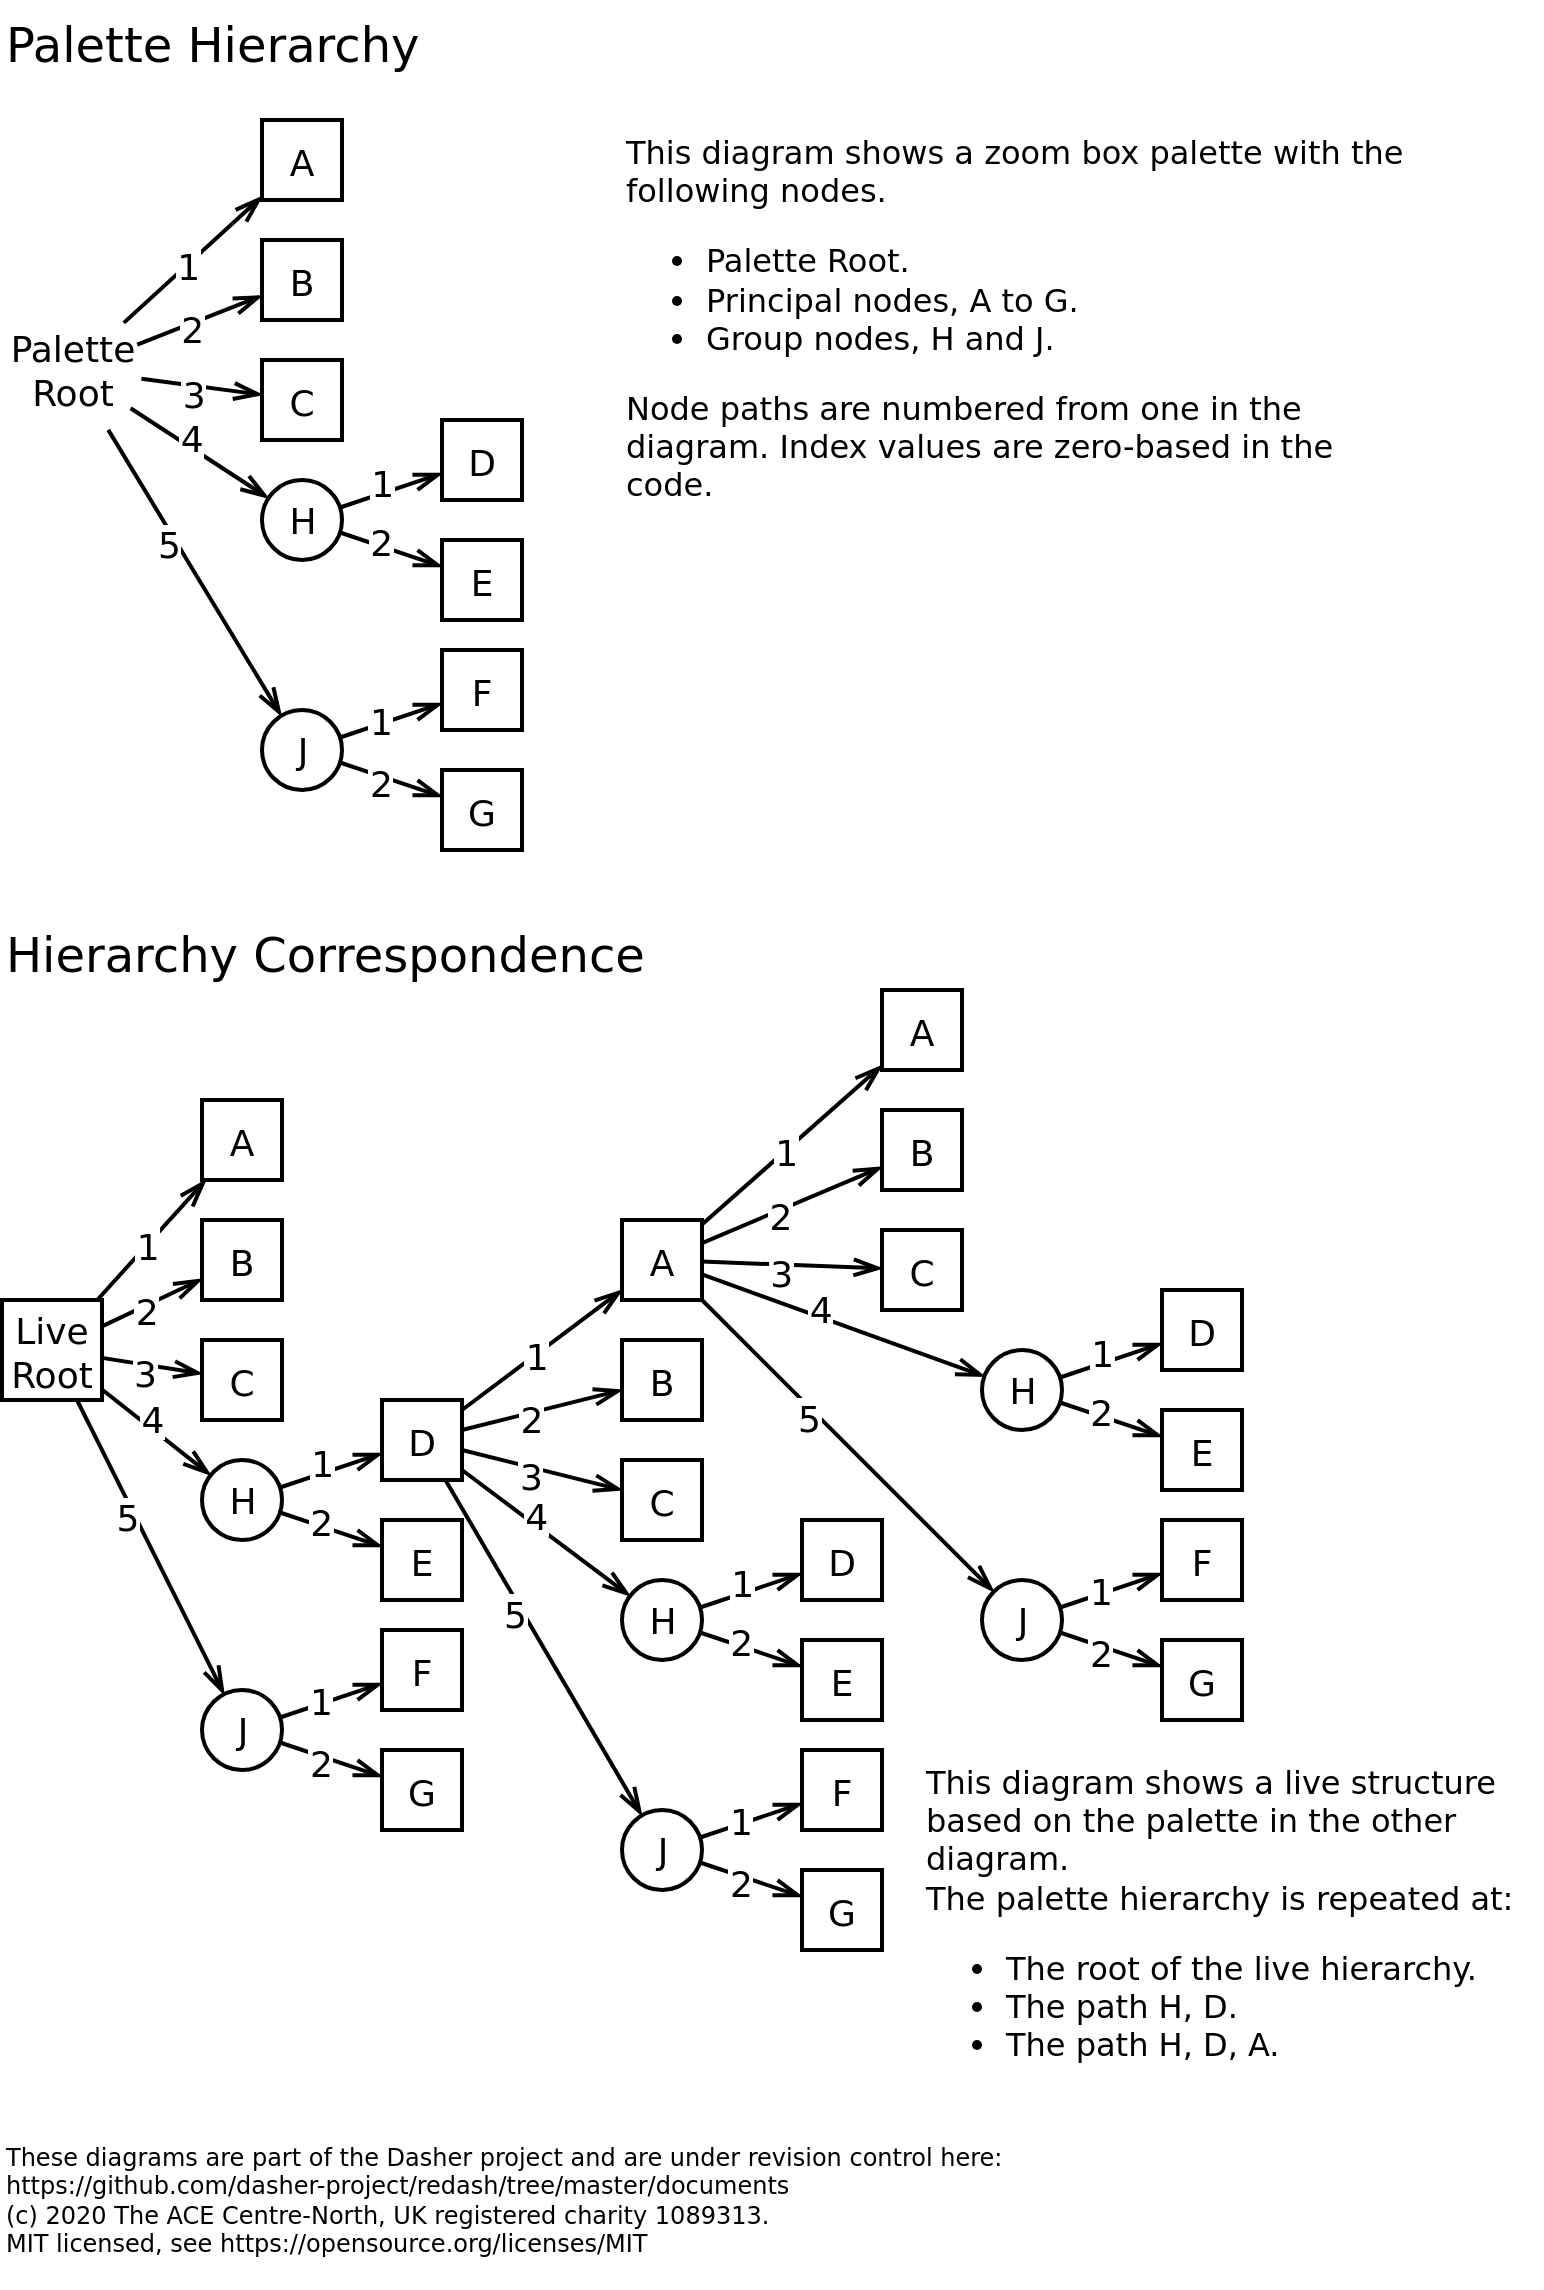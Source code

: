 <mxfile version="13.6.2" type="device"><diagram id="g4gpGZHWIscyPKEU3mQu" name="Page-1"><mxGraphModel dx="1102" dy="1000" grid="1" gridSize="10" guides="1" tooltips="1" connect="1" arrows="1" fold="1" page="1" pageScale="1" pageWidth="827" pageHeight="1169" math="0" shadow="0"><root><mxCell id="0"/><mxCell id="1" parent="0"/><mxCell id="ACXhhaMDTXynWgi84yWd-14" value="Palette Hierarchy" style="rounded=0;shadow=0;comic=0;labelBackgroundColor=none;strokeWidth=2;fillColor=none;fontFamily=DejaVu Sans;fontSize=24;fontColor=#000000;align=left;arcSize=20;spacingTop=0;spacingLeft=0;spacing=2;spacingBottom=0;spacingRight=0;points=[[0.2, 0], [0.4, 0], [0.6, 0], [0.8, 0], [0.5,1]];strokeColor=none;" parent="1" vertex="1"><mxGeometry x="40" y="25" width="490" height="40" as="geometry"/></mxCell><mxCell id="f4PTZ5k48entD9cV8Xlv-1" value="These diagrams are part of the Dasher project and are under revision control here:&#10;https://github.com/dasher-project/redash/tree/master/documents&#10;(c) 2020 The ACE Centre-North, UK registered charity 1089313.&#10;MIT licensed, see https://opensource.org/licenses/MIT&#10;" style="rounded=0;shadow=0;comic=0;labelBackgroundColor=none;strokeWidth=2;fillColor=none;fontFamily=DejaVu Sans;fontSize=12;fontColor=#000000;align=left;arcSize=20;spacingTop=0;spacingLeft=0;spacing=2;spacingBottom=0;spacingRight=0;points=[[0.2, 0], [0.4, 0], [0.6, 0], [0.8, 0], [0.5,1]];strokeColor=none;whiteSpace=wrap;verticalAlign=top;" parent="1" vertex="1"><mxGeometry x="40" y="1090" width="640" height="70" as="geometry"/></mxCell><mxCell id="L3-kGB9mgJet8HXjzUh9-4" value="1" style="endArrow=openThin;fontSize=18;strokeWidth=2;endFill=0;endSize=10;labelBackgroundColor=#ffffff;spacingTop=0;align=center;rounded=0;elbow=vertical;fontFamily=DejaVu Sans;startArrow=none;startFill=0;startSize=10;verticalAlign=middle;spacing=5;" parent="1" source="Pe3kKuOTnXyiqETmqdOa-8" target="Pe3kKuOTnXyiqETmqdOa-1" edge="1"><mxGeometry x="-0.062" width="50" height="50" relative="1" as="geometry"><mxPoint x="230" y="455" as="sourcePoint"/><mxPoint x="777.25" y="125" as="targetPoint"/><mxPoint as="offset"/></mxGeometry></mxCell><mxCell id="Pe3kKuOTnXyiqETmqdOa-1" value="A" style="rounded=0;shadow=0;comic=0;labelBackgroundColor=none;strokeColor=#000000;strokeWidth=2;fillColor=none;fontFamily=DejaVu Sans;fontSize=18;fontColor=#000000;align=center;arcSize=20;spacingTop=10;spacingLeft=10;spacing=2;spacingBottom=10;spacingRight=10;points=[[0.2, 0], [0.4, 0], [0.6, 0], [0.8, 0], [0.5,1]];verticalAlign=middle;" parent="1" vertex="1"><mxGeometry x="170" y="85" width="40" height="40" as="geometry"/></mxCell><mxCell id="Pe3kKuOTnXyiqETmqdOa-2" value="B" style="rounded=0;shadow=0;comic=0;labelBackgroundColor=none;strokeColor=#000000;strokeWidth=2;fillColor=none;fontFamily=DejaVu Sans;fontSize=18;fontColor=#000000;align=center;arcSize=20;spacingTop=10;spacingLeft=10;spacing=2;spacingBottom=10;spacingRight=10;points=[[0.2, 0], [0.4, 0], [0.6, 0], [0.8, 0], [0.5,1]];verticalAlign=middle;" parent="1" vertex="1"><mxGeometry x="170" y="145" width="40" height="40" as="geometry"/></mxCell><mxCell id="Pe3kKuOTnXyiqETmqdOa-3" value="D" style="rounded=0;shadow=0;comic=0;labelBackgroundColor=none;strokeColor=#000000;strokeWidth=2;fillColor=none;fontFamily=DejaVu Sans;fontSize=18;fontColor=#000000;align=center;arcSize=20;spacingTop=10;spacingLeft=10;spacing=2;spacingBottom=10;spacingRight=10;points=[[0.2, 0], [0.4, 0], [0.6, 0], [0.8, 0], [0.5,1]];verticalAlign=middle;" parent="1" vertex="1"><mxGeometry x="260" y="235" width="40" height="40" as="geometry"/></mxCell><mxCell id="Pe3kKuOTnXyiqETmqdOa-4" value="C" style="rounded=0;shadow=0;comic=0;labelBackgroundColor=none;strokeColor=#000000;strokeWidth=2;fillColor=none;fontFamily=DejaVu Sans;fontSize=18;fontColor=#000000;align=center;arcSize=20;spacingTop=10;spacingLeft=10;spacing=2;spacingBottom=10;spacingRight=10;points=[[0.2, 0], [0.4, 0], [0.6, 0], [0.8, 0], [0.5,1]];verticalAlign=middle;" parent="1" vertex="1"><mxGeometry x="170" y="205" width="40" height="40" as="geometry"/></mxCell><mxCell id="Pe3kKuOTnXyiqETmqdOa-6" value="E" style="rounded=0;shadow=0;comic=0;labelBackgroundColor=none;strokeColor=#000000;strokeWidth=2;fillColor=none;fontFamily=DejaVu Sans;fontSize=18;fontColor=#000000;align=center;arcSize=20;spacingTop=10;spacingLeft=10;spacing=2;spacingBottom=10;spacingRight=10;points=[[0.2, 0], [0.4, 0], [0.6, 0], [0.8, 0], [0.5,1]];verticalAlign=middle;" parent="1" vertex="1"><mxGeometry x="260" y="295" width="40" height="40" as="geometry"/></mxCell><mxCell id="Pe3kKuOTnXyiqETmqdOa-7" value="H" style="ellipse;html=1;aspect=fixed;strokeWidth=2;fontSize=18;align=center;fillColor=none;fontFamily=DejaVu Sans;" parent="1" vertex="1"><mxGeometry x="170" y="265" width="40" height="40" as="geometry"/></mxCell><mxCell id="Pe3kKuOTnXyiqETmqdOa-8" value="Palette&lt;br&gt;Root" style="ellipse;html=1;aspect=fixed;strokeWidth=2;fontSize=18;align=center;fillColor=none;strokeColor=none;fontFamily=DejaVu Sans;" parent="1" vertex="1"><mxGeometry x="40" y="175" width="70" height="70" as="geometry"/></mxCell><mxCell id="Pe3kKuOTnXyiqETmqdOa-9" value="2" style="endArrow=openThin;fontSize=18;strokeWidth=2;endFill=0;endSize=10;labelBackgroundColor=#ffffff;spacingTop=0;align=center;rounded=0;elbow=vertical;fontFamily=DejaVu Sans;startArrow=none;startFill=0;startSize=10;verticalAlign=middle;spacing=5;" parent="1" source="Pe3kKuOTnXyiqETmqdOa-8" target="Pe3kKuOTnXyiqETmqdOa-2" edge="1"><mxGeometry x="-0.139" y="-2" width="50" height="50" relative="1" as="geometry"><mxPoint x="106.679" y="162.549" as="sourcePoint"/><mxPoint x="170" y="126.429" as="targetPoint"/><mxPoint as="offset"/></mxGeometry></mxCell><mxCell id="Pe3kKuOTnXyiqETmqdOa-10" value="3" style="endArrow=openThin;fontSize=18;strokeWidth=2;endFill=0;endSize=10;labelBackgroundColor=#ffffff;spacingTop=0;align=center;rounded=0;elbow=vertical;fontFamily=DejaVu Sans;startArrow=none;startFill=0;startSize=10;verticalAlign=middle;spacing=5;" parent="1" source="Pe3kKuOTnXyiqETmqdOa-8" target="Pe3kKuOTnXyiqETmqdOa-4" edge="1"><mxGeometry x="-0.116" y="-3" width="50" height="50" relative="1" as="geometry"><mxPoint x="110.0" y="175" as="sourcePoint"/><mxPoint x="170" y="175" as="targetPoint"/><mxPoint as="offset"/></mxGeometry></mxCell><mxCell id="Pe3kKuOTnXyiqETmqdOa-11" value="4" style="endArrow=openThin;fontSize=18;strokeWidth=2;endFill=0;endSize=10;labelBackgroundColor=#ffffff;spacingTop=0;align=center;rounded=0;elbow=vertical;fontFamily=DejaVu Sans;startArrow=none;startFill=0;startSize=10;verticalAlign=middle;spacing=5;" parent="1" source="Pe3kKuOTnXyiqETmqdOa-8" target="Pe3kKuOTnXyiqETmqdOa-7" edge="1"><mxGeometry x="-0.183" y="5" width="50" height="50" relative="1" as="geometry"><mxPoint x="106.679" y="187.451" as="sourcePoint"/><mxPoint x="170" y="223.571" as="targetPoint"/><mxPoint as="offset"/></mxGeometry></mxCell><mxCell id="Pe3kKuOTnXyiqETmqdOa-12" value="1" style="endArrow=openThin;fontSize=18;strokeWidth=2;endFill=0;endSize=10;labelBackgroundColor=#ffffff;spacingTop=0;align=center;rounded=0;elbow=vertical;fontFamily=DejaVu Sans;startArrow=none;startFill=0;startSize=10;verticalAlign=middle;spacing=5;" parent="1" source="Pe3kKuOTnXyiqETmqdOa-7" target="Pe3kKuOTnXyiqETmqdOa-3" edge="1"><mxGeometry x="-0.097" y="6" width="50" height="50" relative="1" as="geometry"><mxPoint x="111.455" y="193.821" as="sourcePoint"/><mxPoint x="186.86" y="279.922" as="targetPoint"/><mxPoint as="offset"/></mxGeometry></mxCell><mxCell id="Pe3kKuOTnXyiqETmqdOa-13" value="2" style="endArrow=openThin;fontSize=18;strokeWidth=2;endFill=0;endSize=10;labelBackgroundColor=#ffffff;spacingTop=0;align=center;rounded=0;elbow=vertical;fontFamily=DejaVu Sans;startArrow=none;startFill=0;startSize=10;verticalAlign=middle;spacing=5;" parent="1" source="Pe3kKuOTnXyiqETmqdOa-7" target="Pe3kKuOTnXyiqETmqdOa-6" edge="1"><mxGeometry x="-0.215" y="3" width="50" height="50" relative="1" as="geometry"><mxPoint x="218.405" y="287.173" as="sourcePoint"/><mxPoint x="250" y="273.571" as="targetPoint"/><mxPoint as="offset"/></mxGeometry></mxCell><mxCell id="Pe3kKuOTnXyiqETmqdOa-14" value="F" style="rounded=0;shadow=0;comic=0;labelBackgroundColor=none;strokeColor=#000000;strokeWidth=2;fillColor=none;fontFamily=DejaVu Sans;fontSize=18;fontColor=#000000;align=center;arcSize=20;spacingTop=10;spacingLeft=10;spacing=2;spacingBottom=10;spacingRight=10;points=[[0.2, 0], [0.4, 0], [0.6, 0], [0.8, 0], [0.5,1]];verticalAlign=middle;" parent="1" vertex="1"><mxGeometry x="260" y="350" width="40" height="40" as="geometry"/></mxCell><mxCell id="Pe3kKuOTnXyiqETmqdOa-15" value="G" style="rounded=0;shadow=0;comic=0;labelBackgroundColor=none;strokeColor=#000000;strokeWidth=2;fillColor=none;fontFamily=DejaVu Sans;fontSize=18;fontColor=#000000;align=center;arcSize=20;spacingTop=10;spacingLeft=10;spacing=2;spacingBottom=10;spacingRight=10;points=[[0.2, 0], [0.4, 0], [0.6, 0], [0.8, 0], [0.5,1]];verticalAlign=middle;" parent="1" vertex="1"><mxGeometry x="260" y="410" width="40" height="40" as="geometry"/></mxCell><mxCell id="Pe3kKuOTnXyiqETmqdOa-16" value="J" style="ellipse;html=1;aspect=fixed;strokeWidth=2;fontSize=18;align=center;fillColor=none;fontFamily=DejaVu Sans;" parent="1" vertex="1"><mxGeometry x="170" y="380" width="40" height="40" as="geometry"/></mxCell><mxCell id="Pe3kKuOTnXyiqETmqdOa-17" value="1" style="endArrow=openThin;fontSize=18;strokeWidth=2;endFill=0;endSize=10;labelBackgroundColor=#ffffff;spacingTop=0;align=center;rounded=0;elbow=vertical;fontFamily=DejaVu Sans;startArrow=none;startFill=0;startSize=10;verticalAlign=middle;spacing=5;" parent="1" source="Pe3kKuOTnXyiqETmqdOa-16" target="Pe3kKuOTnXyiqETmqdOa-14" edge="1"><mxGeometry x="-0.156" y="2" width="50" height="50" relative="1" as="geometry"><mxPoint x="111.455" y="308.821" as="sourcePoint"/><mxPoint x="186.86" y="394.922" as="targetPoint"/><mxPoint as="offset"/></mxGeometry></mxCell><mxCell id="Pe3kKuOTnXyiqETmqdOa-18" value="2" style="endArrow=openThin;fontSize=18;strokeWidth=2;endFill=0;endSize=10;labelBackgroundColor=#ffffff;spacingTop=0;align=center;rounded=0;elbow=vertical;fontFamily=DejaVu Sans;startArrow=none;startFill=0;startSize=10;verticalAlign=middle;spacing=5;" parent="1" source="Pe3kKuOTnXyiqETmqdOa-16" target="Pe3kKuOTnXyiqETmqdOa-15" edge="1"><mxGeometry x="-0.156" y="-2" width="50" height="50" relative="1" as="geometry"><mxPoint x="218.405" y="402.173" as="sourcePoint"/><mxPoint x="250" y="388.571" as="targetPoint"/><mxPoint as="offset"/></mxGeometry></mxCell><mxCell id="Pe3kKuOTnXyiqETmqdOa-19" value="5" style="endArrow=openThin;fontSize=18;strokeWidth=2;endFill=0;endSize=10;labelBackgroundColor=#ffffff;spacingTop=0;align=center;rounded=0;elbow=vertical;fontFamily=DejaVu Sans;startArrow=none;startFill=0;startSize=10;verticalAlign=middle;spacing=5;" parent="1" source="Pe3kKuOTnXyiqETmqdOa-8" target="Pe3kKuOTnXyiqETmqdOa-16" edge="1"><mxGeometry x="-0.234" y="-3" width="50" height="50" relative="1" as="geometry"><mxPoint x="101.455" y="193.821" as="sourcePoint"/><mxPoint x="176.86" y="279.922" as="targetPoint"/><mxPoint as="offset"/></mxGeometry></mxCell><mxCell id="Pe3kKuOTnXyiqETmqdOa-20" value="1" style="endArrow=openThin;fontSize=18;strokeWidth=2;endFill=0;endSize=10;labelBackgroundColor=#ffffff;spacingTop=0;align=center;rounded=0;elbow=vertical;fontFamily=DejaVu Sans;startArrow=none;startFill=0;startSize=10;verticalAlign=middle;spacing=5;" parent="1" source="Pe3kKuOTnXyiqETmqdOa-58" target="Pe3kKuOTnXyiqETmqdOa-21" edge="1"><mxGeometry x="-0.062" width="50" height="50" relative="1" as="geometry"><mxPoint x="79.749" y="675.251" as="sourcePoint"/><mxPoint x="747.25" y="615" as="targetPoint"/><mxPoint as="offset"/></mxGeometry></mxCell><mxCell id="Pe3kKuOTnXyiqETmqdOa-21" value="A" style="rounded=0;shadow=0;comic=0;labelBackgroundColor=none;strokeColor=#000000;strokeWidth=2;fillColor=none;fontFamily=DejaVu Sans;fontSize=18;fontColor=#000000;align=center;arcSize=20;spacingTop=10;spacingLeft=10;spacing=2;spacingBottom=10;spacingRight=10;points=[[0.2, 0], [0.4, 0], [0.6, 0], [0.8, 0], [0.5,1]];verticalAlign=middle;" parent="1" vertex="1"><mxGeometry x="140" y="575" width="40" height="40" as="geometry"/></mxCell><mxCell id="Pe3kKuOTnXyiqETmqdOa-22" value="B" style="rounded=0;shadow=0;comic=0;labelBackgroundColor=none;strokeColor=#000000;strokeWidth=2;fillColor=none;fontFamily=DejaVu Sans;fontSize=18;fontColor=#000000;align=center;arcSize=20;spacingTop=10;spacingLeft=10;spacing=2;spacingBottom=10;spacingRight=10;points=[[0.2, 0], [0.4, 0], [0.6, 0], [0.8, 0], [0.5,1]];verticalAlign=middle;" parent="1" vertex="1"><mxGeometry x="140" y="635" width="40" height="40" as="geometry"/></mxCell><mxCell id="Pe3kKuOTnXyiqETmqdOa-23" value="D" style="rounded=0;shadow=0;comic=0;labelBackgroundColor=none;strokeColor=#000000;strokeWidth=2;fillColor=none;fontFamily=DejaVu Sans;fontSize=18;fontColor=#000000;align=center;arcSize=20;spacingTop=10;spacingLeft=10;spacing=2;spacingBottom=10;spacingRight=10;points=[[0.2, 0], [0.4, 0], [0.6, 0], [0.8, 0], [0.5,1]];verticalAlign=middle;" parent="1" vertex="1"><mxGeometry x="230" y="725" width="40" height="40" as="geometry"/></mxCell><mxCell id="Pe3kKuOTnXyiqETmqdOa-24" value="C" style="rounded=0;shadow=0;comic=0;labelBackgroundColor=none;strokeColor=#000000;strokeWidth=2;fillColor=none;fontFamily=DejaVu Sans;fontSize=18;fontColor=#000000;align=center;arcSize=20;spacingTop=10;spacingLeft=10;spacing=2;spacingBottom=10;spacingRight=10;points=[[0.2, 0], [0.4, 0], [0.6, 0], [0.8, 0], [0.5,1]];verticalAlign=middle;" parent="1" vertex="1"><mxGeometry x="140" y="695" width="40" height="40" as="geometry"/></mxCell><mxCell id="Pe3kKuOTnXyiqETmqdOa-25" value="E" style="rounded=0;shadow=0;comic=0;labelBackgroundColor=none;strokeColor=#000000;strokeWidth=2;fillColor=none;fontFamily=DejaVu Sans;fontSize=18;fontColor=#000000;align=center;arcSize=20;spacingTop=10;spacingLeft=10;spacing=2;spacingBottom=10;spacingRight=10;points=[[0.2, 0], [0.4, 0], [0.6, 0], [0.8, 0], [0.5,1]];verticalAlign=middle;" parent="1" vertex="1"><mxGeometry x="230" y="785" width="40" height="40" as="geometry"/></mxCell><mxCell id="Pe3kKuOTnXyiqETmqdOa-26" value="H" style="ellipse;html=1;aspect=fixed;strokeWidth=2;fontSize=18;align=center;fillColor=none;fontFamily=DejaVu Sans;" parent="1" vertex="1"><mxGeometry x="140" y="755" width="40" height="40" as="geometry"/></mxCell><mxCell id="Pe3kKuOTnXyiqETmqdOa-28" value="2" style="endArrow=openThin;fontSize=18;strokeWidth=2;endFill=0;endSize=10;labelBackgroundColor=#ffffff;spacingTop=0;align=center;rounded=0;elbow=vertical;fontFamily=DejaVu Sans;startArrow=none;startFill=0;startSize=10;verticalAlign=middle;spacing=5;" parent="1" source="Pe3kKuOTnXyiqETmqdOa-58" target="Pe3kKuOTnXyiqETmqdOa-22" edge="1"><mxGeometry x="-0.139" y="-2" width="50" height="50" relative="1" as="geometry"><mxPoint x="87.308" y="686.538" as="sourcePoint"/><mxPoint x="140" y="616.429" as="targetPoint"/><mxPoint as="offset"/></mxGeometry></mxCell><mxCell id="Pe3kKuOTnXyiqETmqdOa-29" value="3" style="endArrow=openThin;fontSize=18;strokeWidth=2;endFill=0;endSize=10;labelBackgroundColor=#ffffff;spacingTop=0;align=center;rounded=0;elbow=vertical;fontFamily=DejaVu Sans;startArrow=none;startFill=0;startSize=10;verticalAlign=middle;spacing=5;" parent="1" source="Pe3kKuOTnXyiqETmqdOa-58" target="Pe3kKuOTnXyiqETmqdOa-24" edge="1"><mxGeometry x="-0.116" y="-3" width="50" height="50" relative="1" as="geometry"><mxPoint x="89.667" y="704.815" as="sourcePoint"/><mxPoint x="140" y="665" as="targetPoint"/><mxPoint as="offset"/></mxGeometry></mxCell><mxCell id="Pe3kKuOTnXyiqETmqdOa-30" value="4" style="endArrow=openThin;fontSize=18;strokeWidth=2;endFill=0;endSize=10;labelBackgroundColor=#ffffff;spacingTop=0;align=center;rounded=0;elbow=vertical;fontFamily=DejaVu Sans;startArrow=none;startFill=0;startSize=10;verticalAlign=middle;spacing=5;" parent="1" source="Pe3kKuOTnXyiqETmqdOa-58" target="Pe3kKuOTnXyiqETmqdOa-26" edge="1"><mxGeometry x="-0.183" y="5" width="50" height="50" relative="1" as="geometry"><mxPoint x="83.583" y="720.199" as="sourcePoint"/><mxPoint x="140" y="713.571" as="targetPoint"/><mxPoint as="offset"/></mxGeometry></mxCell><mxCell id="Pe3kKuOTnXyiqETmqdOa-31" value="1" style="endArrow=openThin;fontSize=18;strokeWidth=2;endFill=0;endSize=10;labelBackgroundColor=#ffffff;spacingTop=0;align=center;rounded=0;elbow=vertical;fontFamily=DejaVu Sans;startArrow=none;startFill=0;startSize=10;verticalAlign=middle;spacing=5;" parent="1" source="Pe3kKuOTnXyiqETmqdOa-26" target="Pe3kKuOTnXyiqETmqdOa-23" edge="1"><mxGeometry x="-0.097" y="6" width="50" height="50" relative="1" as="geometry"><mxPoint x="81.455" y="683.821" as="sourcePoint"/><mxPoint x="156.86" y="769.922" as="targetPoint"/><mxPoint as="offset"/></mxGeometry></mxCell><mxCell id="Pe3kKuOTnXyiqETmqdOa-32" value="2" style="endArrow=openThin;fontSize=18;strokeWidth=2;endFill=0;endSize=10;labelBackgroundColor=#ffffff;spacingTop=0;align=center;rounded=0;elbow=vertical;fontFamily=DejaVu Sans;startArrow=none;startFill=0;startSize=10;verticalAlign=middle;spacing=5;" parent="1" source="Pe3kKuOTnXyiqETmqdOa-26" target="Pe3kKuOTnXyiqETmqdOa-25" edge="1"><mxGeometry x="-0.215" y="3" width="50" height="50" relative="1" as="geometry"><mxPoint x="188.405" y="777.173" as="sourcePoint"/><mxPoint x="220" y="763.571" as="targetPoint"/><mxPoint as="offset"/></mxGeometry></mxCell><mxCell id="Pe3kKuOTnXyiqETmqdOa-33" value="F" style="rounded=0;shadow=0;comic=0;labelBackgroundColor=none;strokeColor=#000000;strokeWidth=2;fillColor=none;fontFamily=DejaVu Sans;fontSize=18;fontColor=#000000;align=center;arcSize=20;spacingTop=10;spacingLeft=10;spacing=2;spacingBottom=10;spacingRight=10;points=[[0.2, 0], [0.4, 0], [0.6, 0], [0.8, 0], [0.5,1]];verticalAlign=middle;" parent="1" vertex="1"><mxGeometry x="230" y="840" width="40" height="40" as="geometry"/></mxCell><mxCell id="Pe3kKuOTnXyiqETmqdOa-34" value="G" style="rounded=0;shadow=0;comic=0;labelBackgroundColor=none;strokeColor=#000000;strokeWidth=2;fillColor=none;fontFamily=DejaVu Sans;fontSize=18;fontColor=#000000;align=center;arcSize=20;spacingTop=10;spacingLeft=10;spacing=2;spacingBottom=10;spacingRight=10;points=[[0.2, 0], [0.4, 0], [0.6, 0], [0.8, 0], [0.5,1]];verticalAlign=middle;" parent="1" vertex="1"><mxGeometry x="230" y="900" width="40" height="40" as="geometry"/></mxCell><mxCell id="Pe3kKuOTnXyiqETmqdOa-35" value="J" style="ellipse;html=1;aspect=fixed;strokeWidth=2;fontSize=18;align=center;fillColor=none;fontFamily=DejaVu Sans;" parent="1" vertex="1"><mxGeometry x="140" y="870" width="40" height="40" as="geometry"/></mxCell><mxCell id="Pe3kKuOTnXyiqETmqdOa-36" value="1" style="endArrow=openThin;fontSize=18;strokeWidth=2;endFill=0;endSize=10;labelBackgroundColor=#ffffff;spacingTop=0;align=center;rounded=0;elbow=vertical;fontFamily=DejaVu Sans;startArrow=none;startFill=0;startSize=10;verticalAlign=middle;spacing=5;" parent="1" source="Pe3kKuOTnXyiqETmqdOa-35" target="Pe3kKuOTnXyiqETmqdOa-33" edge="1"><mxGeometry x="-0.156" y="2" width="50" height="50" relative="1" as="geometry"><mxPoint x="81.455" y="798.821" as="sourcePoint"/><mxPoint x="156.86" y="884.922" as="targetPoint"/><mxPoint as="offset"/></mxGeometry></mxCell><mxCell id="Pe3kKuOTnXyiqETmqdOa-37" value="2" style="endArrow=openThin;fontSize=18;strokeWidth=2;endFill=0;endSize=10;labelBackgroundColor=#ffffff;spacingTop=0;align=center;rounded=0;elbow=vertical;fontFamily=DejaVu Sans;startArrow=none;startFill=0;startSize=10;verticalAlign=middle;spacing=5;" parent="1" source="Pe3kKuOTnXyiqETmqdOa-35" target="Pe3kKuOTnXyiqETmqdOa-34" edge="1"><mxGeometry x="-0.156" y="-2" width="50" height="50" relative="1" as="geometry"><mxPoint x="188.405" y="892.173" as="sourcePoint"/><mxPoint x="220" y="878.571" as="targetPoint"/><mxPoint as="offset"/></mxGeometry></mxCell><mxCell id="Pe3kKuOTnXyiqETmqdOa-38" value="5" style="endArrow=openThin;fontSize=18;strokeWidth=2;endFill=0;endSize=10;labelBackgroundColor=#ffffff;spacingTop=0;align=center;rounded=0;elbow=vertical;fontFamily=DejaVu Sans;startArrow=none;startFill=0;startSize=10;verticalAlign=middle;spacing=5;" parent="1" source="Pe3kKuOTnXyiqETmqdOa-58" target="Pe3kKuOTnXyiqETmqdOa-35" edge="1"><mxGeometry x="-0.234" y="-3" width="50" height="50" relative="1" as="geometry"><mxPoint x="71.98" y="730.605" as="sourcePoint"/><mxPoint x="146.86" y="769.922" as="targetPoint"/><mxPoint as="offset"/></mxGeometry></mxCell><mxCell id="Pe3kKuOTnXyiqETmqdOa-39" value="1" style="endArrow=openThin;fontSize=18;strokeWidth=2;endFill=0;endSize=10;labelBackgroundColor=#ffffff;spacingTop=0;align=center;rounded=0;elbow=vertical;fontFamily=DejaVu Sans;startArrow=none;startFill=0;startSize=10;verticalAlign=middle;spacing=5;" parent="1" source="Pe3kKuOTnXyiqETmqdOa-23" target="Pe3kKuOTnXyiqETmqdOa-40" edge="1"><mxGeometry x="-0.062" width="50" height="50" relative="1" as="geometry"><mxPoint x="274.288" y="734.095" as="sourcePoint"/><mxPoint x="957.25" y="675" as="targetPoint"/><mxPoint as="offset"/></mxGeometry></mxCell><mxCell id="Pe3kKuOTnXyiqETmqdOa-40" value="A" style="rounded=0;shadow=0;comic=0;labelBackgroundColor=none;strokeColor=#000000;strokeWidth=2;fillColor=none;fontFamily=DejaVu Sans;fontSize=18;fontColor=#000000;align=center;arcSize=20;spacingTop=10;spacingLeft=10;spacing=2;spacingBottom=10;spacingRight=10;points=[[0.2, 0], [0.4, 0], [0.6, 0], [0.8, 0], [0.5,1]];verticalAlign=middle;" parent="1" vertex="1"><mxGeometry x="350" y="635" width="40" height="40" as="geometry"/></mxCell><mxCell id="Pe3kKuOTnXyiqETmqdOa-41" value="B" style="rounded=0;shadow=0;comic=0;labelBackgroundColor=none;strokeColor=#000000;strokeWidth=2;fillColor=none;fontFamily=DejaVu Sans;fontSize=18;fontColor=#000000;align=center;arcSize=20;spacingTop=10;spacingLeft=10;spacing=2;spacingBottom=10;spacingRight=10;points=[[0.2, 0], [0.4, 0], [0.6, 0], [0.8, 0], [0.5,1]];verticalAlign=middle;" parent="1" vertex="1"><mxGeometry x="350" y="695" width="40" height="40" as="geometry"/></mxCell><mxCell id="Pe3kKuOTnXyiqETmqdOa-42" value="D" style="rounded=0;shadow=0;comic=0;labelBackgroundColor=none;strokeColor=#000000;strokeWidth=2;fillColor=none;fontFamily=DejaVu Sans;fontSize=18;fontColor=#000000;align=center;arcSize=20;spacingTop=10;spacingLeft=10;spacing=2;spacingBottom=10;spacingRight=10;points=[[0.2, 0], [0.4, 0], [0.6, 0], [0.8, 0], [0.5,1]];verticalAlign=middle;" parent="1" vertex="1"><mxGeometry x="440" y="785" width="40" height="40" as="geometry"/></mxCell><mxCell id="Pe3kKuOTnXyiqETmqdOa-43" value="C" style="rounded=0;shadow=0;comic=0;labelBackgroundColor=none;strokeColor=#000000;strokeWidth=2;fillColor=none;fontFamily=DejaVu Sans;fontSize=18;fontColor=#000000;align=center;arcSize=20;spacingTop=10;spacingLeft=10;spacing=2;spacingBottom=10;spacingRight=10;points=[[0.2, 0], [0.4, 0], [0.6, 0], [0.8, 0], [0.5,1]];verticalAlign=middle;" parent="1" vertex="1"><mxGeometry x="350" y="755" width="40" height="40" as="geometry"/></mxCell><mxCell id="Pe3kKuOTnXyiqETmqdOa-44" value="E" style="rounded=0;shadow=0;comic=0;labelBackgroundColor=none;strokeColor=#000000;strokeWidth=2;fillColor=none;fontFamily=DejaVu Sans;fontSize=18;fontColor=#000000;align=center;arcSize=20;spacingTop=10;spacingLeft=10;spacing=2;spacingBottom=10;spacingRight=10;points=[[0.2, 0], [0.4, 0], [0.6, 0], [0.8, 0], [0.5,1]];verticalAlign=middle;" parent="1" vertex="1"><mxGeometry x="440" y="845" width="40" height="40" as="geometry"/></mxCell><mxCell id="Pe3kKuOTnXyiqETmqdOa-45" value="H" style="ellipse;html=1;aspect=fixed;strokeWidth=2;fontSize=18;align=center;fillColor=none;fontFamily=DejaVu Sans;" parent="1" vertex="1"><mxGeometry x="350" y="815" width="40" height="40" as="geometry"/></mxCell><mxCell id="Pe3kKuOTnXyiqETmqdOa-47" value="2" style="endArrow=openThin;fontSize=18;strokeWidth=2;endFill=0;endSize=10;labelBackgroundColor=#ffffff;spacingTop=0;align=center;rounded=0;elbow=vertical;fontFamily=DejaVu Sans;startArrow=none;startFill=0;startSize=10;verticalAlign=middle;spacing=5;" parent="1" source="Pe3kKuOTnXyiqETmqdOa-23" target="Pe3kKuOTnXyiqETmqdOa-41" edge="1"><mxGeometry x="-0.139" y="-2" width="50" height="50" relative="1" as="geometry"><mxPoint x="278.934" y="742.778" as="sourcePoint"/><mxPoint x="350" y="676.429" as="targetPoint"/><mxPoint as="offset"/></mxGeometry></mxCell><mxCell id="Pe3kKuOTnXyiqETmqdOa-48" value="3" style="endArrow=openThin;fontSize=18;strokeWidth=2;endFill=0;endSize=10;labelBackgroundColor=#ffffff;spacingTop=0;align=center;rounded=0;elbow=vertical;fontFamily=DejaVu Sans;startArrow=none;startFill=0;startSize=10;verticalAlign=middle;spacing=5;" parent="1" source="Pe3kKuOTnXyiqETmqdOa-23" target="Pe3kKuOTnXyiqETmqdOa-43" edge="1"><mxGeometry x="-0.116" y="-3" width="50" height="50" relative="1" as="geometry"><mxPoint x="279.446" y="755.232" as="sourcePoint"/><mxPoint x="350" y="725" as="targetPoint"/><mxPoint as="offset"/></mxGeometry></mxCell><mxCell id="Pe3kKuOTnXyiqETmqdOa-49" value="4" style="endArrow=openThin;fontSize=18;strokeWidth=2;endFill=0;endSize=10;labelBackgroundColor=#ffffff;spacingTop=0;align=center;rounded=0;elbow=vertical;fontFamily=DejaVu Sans;startArrow=none;startFill=0;startSize=10;verticalAlign=middle;spacing=5;" parent="1" source="Pe3kKuOTnXyiqETmqdOa-23" target="Pe3kKuOTnXyiqETmqdOa-45" edge="1"><mxGeometry x="-0.183" y="5" width="50" height="50" relative="1" as="geometry"><mxPoint x="275.097" y="764.869" as="sourcePoint"/><mxPoint x="350" y="773.571" as="targetPoint"/><mxPoint as="offset"/></mxGeometry></mxCell><mxCell id="Pe3kKuOTnXyiqETmqdOa-50" value="1" style="endArrow=openThin;fontSize=18;strokeWidth=2;endFill=0;endSize=10;labelBackgroundColor=#ffffff;spacingTop=0;align=center;rounded=0;elbow=vertical;fontFamily=DejaVu Sans;startArrow=none;startFill=0;startSize=10;verticalAlign=middle;spacing=5;" parent="1" source="Pe3kKuOTnXyiqETmqdOa-45" target="Pe3kKuOTnXyiqETmqdOa-42" edge="1"><mxGeometry x="-0.097" y="6" width="50" height="50" relative="1" as="geometry"><mxPoint x="291.455" y="743.821" as="sourcePoint"/><mxPoint x="366.86" y="829.922" as="targetPoint"/><mxPoint as="offset"/></mxGeometry></mxCell><mxCell id="Pe3kKuOTnXyiqETmqdOa-51" value="2" style="endArrow=openThin;fontSize=18;strokeWidth=2;endFill=0;endSize=10;labelBackgroundColor=#ffffff;spacingTop=0;align=center;rounded=0;elbow=vertical;fontFamily=DejaVu Sans;startArrow=none;startFill=0;startSize=10;verticalAlign=middle;spacing=5;" parent="1" source="Pe3kKuOTnXyiqETmqdOa-45" target="Pe3kKuOTnXyiqETmqdOa-44" edge="1"><mxGeometry x="-0.215" y="3" width="50" height="50" relative="1" as="geometry"><mxPoint x="398.405" y="837.173" as="sourcePoint"/><mxPoint x="430" y="823.571" as="targetPoint"/><mxPoint as="offset"/></mxGeometry></mxCell><mxCell id="Pe3kKuOTnXyiqETmqdOa-52" value="F" style="rounded=0;shadow=0;comic=0;labelBackgroundColor=none;strokeColor=#000000;strokeWidth=2;fillColor=none;fontFamily=DejaVu Sans;fontSize=18;fontColor=#000000;align=center;arcSize=20;spacingTop=10;spacingLeft=10;spacing=2;spacingBottom=10;spacingRight=10;points=[[0.2, 0], [0.4, 0], [0.6, 0], [0.8, 0], [0.5,1]];verticalAlign=middle;" parent="1" vertex="1"><mxGeometry x="440" y="900" width="40" height="40" as="geometry"/></mxCell><mxCell id="Pe3kKuOTnXyiqETmqdOa-53" value="G" style="rounded=0;shadow=0;comic=0;labelBackgroundColor=none;strokeColor=#000000;strokeWidth=2;fillColor=none;fontFamily=DejaVu Sans;fontSize=18;fontColor=#000000;align=center;arcSize=20;spacingTop=10;spacingLeft=10;spacing=2;spacingBottom=10;spacingRight=10;points=[[0.2, 0], [0.4, 0], [0.6, 0], [0.8, 0], [0.5,1]];verticalAlign=middle;" parent="1" vertex="1"><mxGeometry x="440" y="960" width="40" height="40" as="geometry"/></mxCell><mxCell id="Pe3kKuOTnXyiqETmqdOa-54" value="J" style="ellipse;html=1;aspect=fixed;strokeWidth=2;fontSize=18;align=center;fillColor=none;fontFamily=DejaVu Sans;" parent="1" vertex="1"><mxGeometry x="350" y="930" width="40" height="40" as="geometry"/></mxCell><mxCell id="Pe3kKuOTnXyiqETmqdOa-55" value="1" style="endArrow=openThin;fontSize=18;strokeWidth=2;endFill=0;endSize=10;labelBackgroundColor=#ffffff;spacingTop=0;align=center;rounded=0;elbow=vertical;fontFamily=DejaVu Sans;startArrow=none;startFill=0;startSize=10;verticalAlign=middle;spacing=5;" parent="1" source="Pe3kKuOTnXyiqETmqdOa-54" target="Pe3kKuOTnXyiqETmqdOa-52" edge="1"><mxGeometry x="-0.156" y="2" width="50" height="50" relative="1" as="geometry"><mxPoint x="291.455" y="858.821" as="sourcePoint"/><mxPoint x="366.86" y="944.922" as="targetPoint"/><mxPoint as="offset"/></mxGeometry></mxCell><mxCell id="Pe3kKuOTnXyiqETmqdOa-56" value="2" style="endArrow=openThin;fontSize=18;strokeWidth=2;endFill=0;endSize=10;labelBackgroundColor=#ffffff;spacingTop=0;align=center;rounded=0;elbow=vertical;fontFamily=DejaVu Sans;startArrow=none;startFill=0;startSize=10;verticalAlign=middle;spacing=5;" parent="1" source="Pe3kKuOTnXyiqETmqdOa-54" target="Pe3kKuOTnXyiqETmqdOa-53" edge="1"><mxGeometry x="-0.156" y="-2" width="50" height="50" relative="1" as="geometry"><mxPoint x="398.405" y="952.173" as="sourcePoint"/><mxPoint x="430" y="938.571" as="targetPoint"/><mxPoint as="offset"/></mxGeometry></mxCell><mxCell id="Pe3kKuOTnXyiqETmqdOa-57" value="5" style="endArrow=openThin;fontSize=18;strokeWidth=2;endFill=0;endSize=10;labelBackgroundColor=#ffffff;spacingTop=0;align=center;rounded=0;elbow=vertical;fontFamily=DejaVu Sans;startArrow=none;startFill=0;startSize=10;verticalAlign=middle;spacing=5;" parent="1" source="Pe3kKuOTnXyiqETmqdOa-23" target="Pe3kKuOTnXyiqETmqdOa-54" edge="1"><mxGeometry x="-0.234" y="-3" width="50" height="50" relative="1" as="geometry"><mxPoint x="267.476" y="771.665" as="sourcePoint"/><mxPoint x="356.86" y="829.922" as="targetPoint"/><mxPoint as="offset"/></mxGeometry></mxCell><mxCell id="Pe3kKuOTnXyiqETmqdOa-58" value="Live&#10;Root" style="rounded=0;shadow=0;comic=0;labelBackgroundColor=none;strokeColor=#000000;strokeWidth=2;fillColor=none;fontFamily=DejaVu Sans;fontSize=18;fontColor=#000000;align=center;arcSize=20;spacingTop=0;spacingLeft=0;spacing=2;spacingBottom=0;spacingRight=0;points=[[0.2, 0], [0.4, 0], [0.6, 0], [0.8, 0], [0.5,1]];verticalAlign=middle;aspect=fixed;" parent="1" vertex="1"><mxGeometry x="40" y="675" width="50" height="50" as="geometry"/></mxCell><mxCell id="Pe3kKuOTnXyiqETmqdOa-59" value="1" style="endArrow=openThin;fontSize=18;strokeWidth=2;endFill=0;endSize=10;labelBackgroundColor=#ffffff;spacingTop=0;align=center;rounded=0;elbow=vertical;fontFamily=DejaVu Sans;startArrow=none;startFill=0;startSize=10;verticalAlign=middle;spacing=5;" parent="1" source="Pe3kKuOTnXyiqETmqdOa-40" target="Pe3kKuOTnXyiqETmqdOa-60" edge="1"><mxGeometry x="-0.062" width="50" height="50" relative="1" as="geometry"><mxPoint x="410.854" y="621.408" as="sourcePoint"/><mxPoint x="1087.25" y="560" as="targetPoint"/><mxPoint as="offset"/></mxGeometry></mxCell><mxCell id="Pe3kKuOTnXyiqETmqdOa-60" value="A" style="rounded=0;shadow=0;comic=0;labelBackgroundColor=none;strokeColor=#000000;strokeWidth=2;fillColor=none;fontFamily=DejaVu Sans;fontSize=18;fontColor=#000000;align=center;arcSize=20;spacingTop=10;spacingLeft=10;spacing=2;spacingBottom=10;spacingRight=10;points=[[0.2, 0], [0.4, 0], [0.6, 0], [0.8, 0], [0.5,1]];verticalAlign=middle;" parent="1" vertex="1"><mxGeometry x="480" y="520" width="40" height="40" as="geometry"/></mxCell><mxCell id="Pe3kKuOTnXyiqETmqdOa-61" value="B" style="rounded=0;shadow=0;comic=0;labelBackgroundColor=none;strokeColor=#000000;strokeWidth=2;fillColor=none;fontFamily=DejaVu Sans;fontSize=18;fontColor=#000000;align=center;arcSize=20;spacingTop=10;spacingLeft=10;spacing=2;spacingBottom=10;spacingRight=10;points=[[0.2, 0], [0.4, 0], [0.6, 0], [0.8, 0], [0.5,1]];verticalAlign=middle;" parent="1" vertex="1"><mxGeometry x="480" y="580" width="40" height="40" as="geometry"/></mxCell><mxCell id="Pe3kKuOTnXyiqETmqdOa-62" value="D" style="rounded=0;shadow=0;comic=0;labelBackgroundColor=none;strokeColor=#000000;strokeWidth=2;fillColor=none;fontFamily=DejaVu Sans;fontSize=18;fontColor=#000000;align=center;arcSize=20;spacingTop=10;spacingLeft=10;spacing=2;spacingBottom=10;spacingRight=10;points=[[0.2, 0], [0.4, 0], [0.6, 0], [0.8, 0], [0.5,1]];verticalAlign=middle;" parent="1" vertex="1"><mxGeometry x="620" y="670" width="40" height="40" as="geometry"/></mxCell><mxCell id="Pe3kKuOTnXyiqETmqdOa-63" value="C" style="rounded=0;shadow=0;comic=0;labelBackgroundColor=none;strokeColor=#000000;strokeWidth=2;fillColor=none;fontFamily=DejaVu Sans;fontSize=18;fontColor=#000000;align=center;arcSize=20;spacingTop=10;spacingLeft=10;spacing=2;spacingBottom=10;spacingRight=10;points=[[0.2, 0], [0.4, 0], [0.6, 0], [0.8, 0], [0.5,1]];verticalAlign=middle;" parent="1" vertex="1"><mxGeometry x="480" y="640" width="40" height="40" as="geometry"/></mxCell><mxCell id="Pe3kKuOTnXyiqETmqdOa-64" value="E" style="rounded=0;shadow=0;comic=0;labelBackgroundColor=none;strokeColor=#000000;strokeWidth=2;fillColor=none;fontFamily=DejaVu Sans;fontSize=18;fontColor=#000000;align=center;arcSize=20;spacingTop=10;spacingLeft=10;spacing=2;spacingBottom=10;spacingRight=10;points=[[0.2, 0], [0.4, 0], [0.6, 0], [0.8, 0], [0.5,1]];verticalAlign=middle;" parent="1" vertex="1"><mxGeometry x="620" y="730" width="40" height="40" as="geometry"/></mxCell><mxCell id="Pe3kKuOTnXyiqETmqdOa-65" value="H" style="ellipse;html=1;aspect=fixed;strokeWidth=2;fontSize=18;align=center;fillColor=none;fontFamily=DejaVu Sans;" parent="1" vertex="1"><mxGeometry x="530" y="700" width="40" height="40" as="geometry"/></mxCell><mxCell id="Pe3kKuOTnXyiqETmqdOa-67" value="2" style="endArrow=openThin;fontSize=18;strokeWidth=2;endFill=0;endSize=10;labelBackgroundColor=#ffffff;spacingTop=0;align=center;rounded=0;elbow=vertical;fontFamily=DejaVu Sans;startArrow=none;startFill=0;startSize=10;verticalAlign=middle;spacing=5;" parent="1" source="Pe3kKuOTnXyiqETmqdOa-40" target="Pe3kKuOTnXyiqETmqdOa-61" edge="1"><mxGeometry x="-0.139" y="-2" width="50" height="50" relative="1" as="geometry"><mxPoint x="417.635" y="632.354" as="sourcePoint"/><mxPoint x="480" y="561.429" as="targetPoint"/><mxPoint as="offset"/></mxGeometry></mxCell><mxCell id="Pe3kKuOTnXyiqETmqdOa-68" value="3" style="endArrow=openThin;fontSize=18;strokeWidth=2;endFill=0;endSize=10;labelBackgroundColor=#ffffff;spacingTop=0;align=center;rounded=0;elbow=vertical;fontFamily=DejaVu Sans;startArrow=none;startFill=0;startSize=10;verticalAlign=middle;spacing=5;" parent="1" source="Pe3kKuOTnXyiqETmqdOa-40" target="Pe3kKuOTnXyiqETmqdOa-63" edge="1"><mxGeometry x="-0.116" y="-3" width="50" height="50" relative="1" as="geometry"><mxPoint x="419.73" y="649.341" as="sourcePoint"/><mxPoint x="480" y="610" as="targetPoint"/><mxPoint as="offset"/></mxGeometry></mxCell><mxCell id="Pe3kKuOTnXyiqETmqdOa-69" value="4" style="endArrow=openThin;fontSize=18;strokeWidth=2;endFill=0;endSize=10;labelBackgroundColor=#ffffff;spacingTop=0;align=center;rounded=0;elbow=vertical;fontFamily=DejaVu Sans;startArrow=none;startFill=0;startSize=10;verticalAlign=middle;spacing=5;" parent="1" source="Pe3kKuOTnXyiqETmqdOa-40" target="Pe3kKuOTnXyiqETmqdOa-65" edge="1"><mxGeometry x="-0.183" y="5" width="50" height="50" relative="1" as="geometry"><mxPoint x="416.898" y="659.406" as="sourcePoint"/><mxPoint x="480" y="658.571" as="targetPoint"/><mxPoint as="offset"/></mxGeometry></mxCell><mxCell id="Pe3kKuOTnXyiqETmqdOa-70" value="1" style="endArrow=openThin;fontSize=18;strokeWidth=2;endFill=0;endSize=10;labelBackgroundColor=#ffffff;spacingTop=0;align=center;rounded=0;elbow=vertical;fontFamily=DejaVu Sans;startArrow=none;startFill=0;startSize=10;verticalAlign=middle;spacing=5;" parent="1" source="Pe3kKuOTnXyiqETmqdOa-65" target="Pe3kKuOTnXyiqETmqdOa-62" edge="1"><mxGeometry x="-0.097" y="6" width="50" height="50" relative="1" as="geometry"><mxPoint x="471.455" y="628.821" as="sourcePoint"/><mxPoint x="546.86" y="714.922" as="targetPoint"/><mxPoint as="offset"/></mxGeometry></mxCell><mxCell id="Pe3kKuOTnXyiqETmqdOa-71" value="2" style="endArrow=openThin;fontSize=18;strokeWidth=2;endFill=0;endSize=10;labelBackgroundColor=#ffffff;spacingTop=0;align=center;rounded=0;elbow=vertical;fontFamily=DejaVu Sans;startArrow=none;startFill=0;startSize=10;verticalAlign=middle;spacing=5;" parent="1" source="Pe3kKuOTnXyiqETmqdOa-65" target="Pe3kKuOTnXyiqETmqdOa-64" edge="1"><mxGeometry x="-0.215" y="3" width="50" height="50" relative="1" as="geometry"><mxPoint x="578.405" y="722.173" as="sourcePoint"/><mxPoint x="610" y="708.571" as="targetPoint"/><mxPoint as="offset"/></mxGeometry></mxCell><mxCell id="Pe3kKuOTnXyiqETmqdOa-72" value="F" style="rounded=0;shadow=0;comic=0;labelBackgroundColor=none;strokeColor=#000000;strokeWidth=2;fillColor=none;fontFamily=DejaVu Sans;fontSize=18;fontColor=#000000;align=center;arcSize=20;spacingTop=10;spacingLeft=10;spacing=2;spacingBottom=10;spacingRight=10;points=[[0.2, 0], [0.4, 0], [0.6, 0], [0.8, 0], [0.5,1]];verticalAlign=middle;" parent="1" vertex="1"><mxGeometry x="620" y="785" width="40" height="40" as="geometry"/></mxCell><mxCell id="Pe3kKuOTnXyiqETmqdOa-73" value="G" style="rounded=0;shadow=0;comic=0;labelBackgroundColor=none;strokeColor=#000000;strokeWidth=2;fillColor=none;fontFamily=DejaVu Sans;fontSize=18;fontColor=#000000;align=center;arcSize=20;spacingTop=10;spacingLeft=10;spacing=2;spacingBottom=10;spacingRight=10;points=[[0.2, 0], [0.4, 0], [0.6, 0], [0.8, 0], [0.5,1]];verticalAlign=middle;" parent="1" vertex="1"><mxGeometry x="620" y="845" width="40" height="40" as="geometry"/></mxCell><mxCell id="Pe3kKuOTnXyiqETmqdOa-74" value="J" style="ellipse;html=1;aspect=fixed;strokeWidth=2;fontSize=18;align=center;fillColor=none;fontFamily=DejaVu Sans;" parent="1" vertex="1"><mxGeometry x="530" y="815" width="40" height="40" as="geometry"/></mxCell><mxCell id="Pe3kKuOTnXyiqETmqdOa-75" value="1" style="endArrow=openThin;fontSize=18;strokeWidth=2;endFill=0;endSize=10;labelBackgroundColor=#ffffff;spacingTop=0;align=center;rounded=0;elbow=vertical;fontFamily=DejaVu Sans;startArrow=none;startFill=0;startSize=10;verticalAlign=middle;spacing=5;" parent="1" source="Pe3kKuOTnXyiqETmqdOa-74" target="Pe3kKuOTnXyiqETmqdOa-72" edge="1"><mxGeometry x="-0.156" y="2" width="50" height="50" relative="1" as="geometry"><mxPoint x="471.455" y="743.821" as="sourcePoint"/><mxPoint x="546.86" y="829.922" as="targetPoint"/><mxPoint as="offset"/></mxGeometry></mxCell><mxCell id="Pe3kKuOTnXyiqETmqdOa-76" value="2" style="endArrow=openThin;fontSize=18;strokeWidth=2;endFill=0;endSize=10;labelBackgroundColor=#ffffff;spacingTop=0;align=center;rounded=0;elbow=vertical;fontFamily=DejaVu Sans;startArrow=none;startFill=0;startSize=10;verticalAlign=middle;spacing=5;" parent="1" source="Pe3kKuOTnXyiqETmqdOa-74" target="Pe3kKuOTnXyiqETmqdOa-73" edge="1"><mxGeometry x="-0.156" y="-2" width="50" height="50" relative="1" as="geometry"><mxPoint x="578.405" y="837.173" as="sourcePoint"/><mxPoint x="610" y="823.571" as="targetPoint"/><mxPoint as="offset"/></mxGeometry></mxCell><mxCell id="Pe3kKuOTnXyiqETmqdOa-77" value="5" style="endArrow=openThin;fontSize=18;strokeWidth=2;endFill=0;endSize=10;labelBackgroundColor=#ffffff;spacingTop=0;align=center;rounded=0;elbow=vertical;fontFamily=DejaVu Sans;startArrow=none;startFill=0;startSize=10;verticalAlign=middle;spacing=5;" parent="1" source="Pe3kKuOTnXyiqETmqdOa-40" target="Pe3kKuOTnXyiqETmqdOa-74" edge="1"><mxGeometry x="-0.234" y="-3" width="50" height="50" relative="1" as="geometry"><mxPoint x="407.997" y="671.384" as="sourcePoint"/><mxPoint x="486.86" y="714.922" as="targetPoint"/><mxPoint as="offset"/></mxGeometry></mxCell><mxCell id="Pe3kKuOTnXyiqETmqdOa-78" value="This diagram shows a zoom box palette with the following nodes.&lt;br&gt;&lt;ul&gt;&lt;li&gt;Palette Root.&lt;/li&gt;&lt;li&gt;Principal nodes, A to G.&lt;/li&gt;&lt;li&gt;Group nodes, H and J.&lt;/li&gt;&lt;/ul&gt;&lt;div&gt;Node paths are numbered from one in the diagram. Index values are zero-based in the code.&lt;/div&gt;" style="rounded=0;shadow=0;comic=0;labelBackgroundColor=none;strokeWidth=2;fillColor=none;fontFamily=DejaVu Sans;fontSize=16;fontColor=#000000;align=left;arcSize=20;spacingTop=0;spacingLeft=0;spacing=2;spacingBottom=0;spacingRight=0;points=[[0.2, 0], [0.4, 0], [0.6, 0], [0.8, 0], [0.5,1]];strokeColor=none;whiteSpace=wrap;verticalAlign=top;html=1;" parent="1" vertex="1"><mxGeometry x="350" y="85" width="400" height="250" as="geometry"/></mxCell><mxCell id="Pe3kKuOTnXyiqETmqdOa-79" value="Hierarchy Correspondence" style="rounded=0;shadow=0;comic=0;labelBackgroundColor=none;strokeWidth=2;fillColor=none;fontFamily=DejaVu Sans;fontSize=24;fontColor=#000000;align=left;arcSize=20;spacingTop=0;spacingLeft=0;spacing=2;spacingBottom=0;spacingRight=0;points=[[0.2, 0], [0.4, 0], [0.6, 0], [0.8, 0], [0.5,1]];strokeColor=none;" parent="1" vertex="1"><mxGeometry x="40" y="480" width="490" height="40" as="geometry"/></mxCell><mxCell id="Pe3kKuOTnXyiqETmqdOa-80" value="This diagram shows a live structure based on the palette in the other diagram.&lt;br&gt;The palette hierarchy is repeated at:&lt;br&gt;&lt;ul&gt;&lt;li&gt;The root of the live hierarchy.&lt;/li&gt;&lt;li&gt;The path H, D.&lt;/li&gt;&lt;li&gt;The path H, D, A.&lt;/li&gt;&lt;/ul&gt;" style="rounded=0;shadow=0;comic=0;labelBackgroundColor=none;strokeWidth=2;fillColor=none;fontFamily=DejaVu Sans;fontSize=16;fontColor=#000000;align=left;arcSize=20;spacingTop=0;spacingLeft=0;spacing=2;spacingBottom=0;spacingRight=0;points=[[0.2, 0], [0.4, 0], [0.6, 0], [0.8, 0], [0.5,1]];strokeColor=none;whiteSpace=wrap;verticalAlign=top;html=1;" parent="1" vertex="1"><mxGeometry x="500" y="900" width="310" height="180" as="geometry"/></mxCell></root></mxGraphModel></diagram></mxfile>